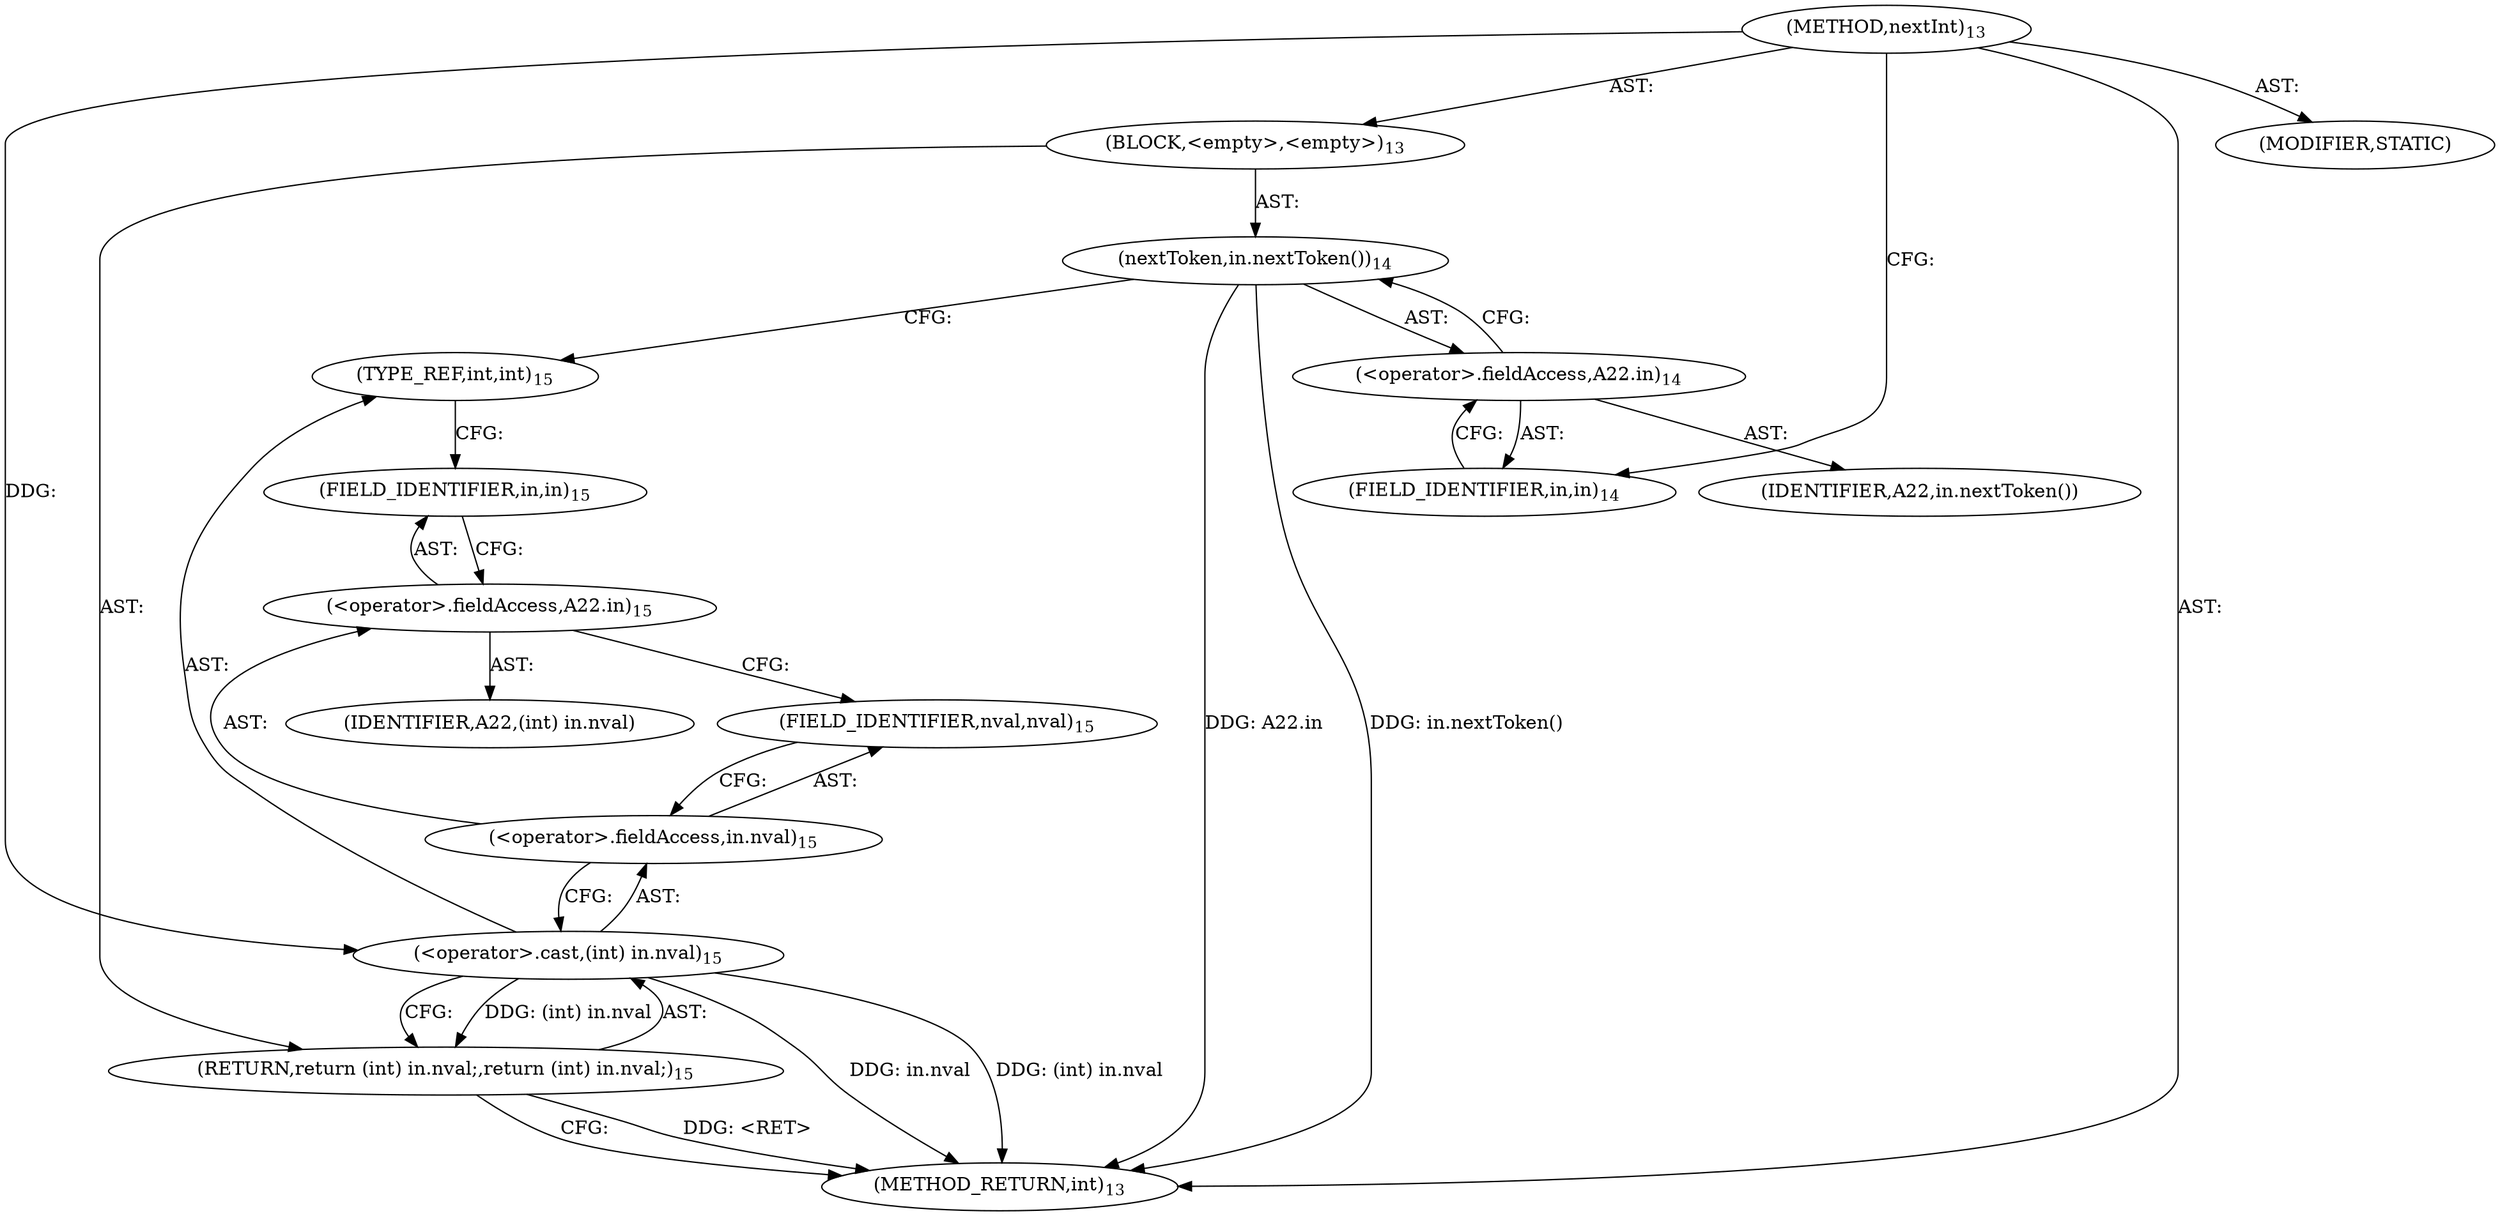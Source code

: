 digraph "nextInt" {  
"21" [label = <(METHOD,nextInt)<SUB>13</SUB>> ]
"22" [label = <(BLOCK,&lt;empty&gt;,&lt;empty&gt;)<SUB>13</SUB>> ]
"23" [label = <(nextToken,in.nextToken())<SUB>14</SUB>> ]
"24" [label = <(&lt;operator&gt;.fieldAccess,A22.in)<SUB>14</SUB>> ]
"25" [label = <(IDENTIFIER,A22,in.nextToken())> ]
"26" [label = <(FIELD_IDENTIFIER,in,in)<SUB>14</SUB>> ]
"27" [label = <(RETURN,return (int) in.nval;,return (int) in.nval;)<SUB>15</SUB>> ]
"28" [label = <(&lt;operator&gt;.cast,(int) in.nval)<SUB>15</SUB>> ]
"29" [label = <(TYPE_REF,int,int)<SUB>15</SUB>> ]
"30" [label = <(&lt;operator&gt;.fieldAccess,in.nval)<SUB>15</SUB>> ]
"31" [label = <(&lt;operator&gt;.fieldAccess,A22.in)<SUB>15</SUB>> ]
"32" [label = <(IDENTIFIER,A22,(int) in.nval)> ]
"33" [label = <(FIELD_IDENTIFIER,in,in)<SUB>15</SUB>> ]
"34" [label = <(FIELD_IDENTIFIER,nval,nval)<SUB>15</SUB>> ]
"35" [label = <(MODIFIER,STATIC)> ]
"36" [label = <(METHOD_RETURN,int)<SUB>13</SUB>> ]
  "21" -> "22"  [ label = "AST: "] 
  "21" -> "35"  [ label = "AST: "] 
  "21" -> "36"  [ label = "AST: "] 
  "22" -> "23"  [ label = "AST: "] 
  "22" -> "27"  [ label = "AST: "] 
  "23" -> "24"  [ label = "AST: "] 
  "24" -> "25"  [ label = "AST: "] 
  "24" -> "26"  [ label = "AST: "] 
  "27" -> "28"  [ label = "AST: "] 
  "28" -> "29"  [ label = "AST: "] 
  "28" -> "30"  [ label = "AST: "] 
  "30" -> "31"  [ label = "AST: "] 
  "30" -> "34"  [ label = "AST: "] 
  "31" -> "32"  [ label = "AST: "] 
  "31" -> "33"  [ label = "AST: "] 
  "23" -> "29"  [ label = "CFG: "] 
  "27" -> "36"  [ label = "CFG: "] 
  "24" -> "23"  [ label = "CFG: "] 
  "28" -> "27"  [ label = "CFG: "] 
  "26" -> "24"  [ label = "CFG: "] 
  "29" -> "33"  [ label = "CFG: "] 
  "30" -> "28"  [ label = "CFG: "] 
  "31" -> "34"  [ label = "CFG: "] 
  "34" -> "30"  [ label = "CFG: "] 
  "33" -> "31"  [ label = "CFG: "] 
  "21" -> "26"  [ label = "CFG: "] 
  "27" -> "36"  [ label = "DDG: &lt;RET&gt;"] 
  "23" -> "36"  [ label = "DDG: A22.in"] 
  "23" -> "36"  [ label = "DDG: in.nextToken()"] 
  "28" -> "36"  [ label = "DDG: in.nval"] 
  "28" -> "36"  [ label = "DDG: (int) in.nval"] 
  "28" -> "27"  [ label = "DDG: (int) in.nval"] 
  "21" -> "28"  [ label = "DDG: "] 
}
